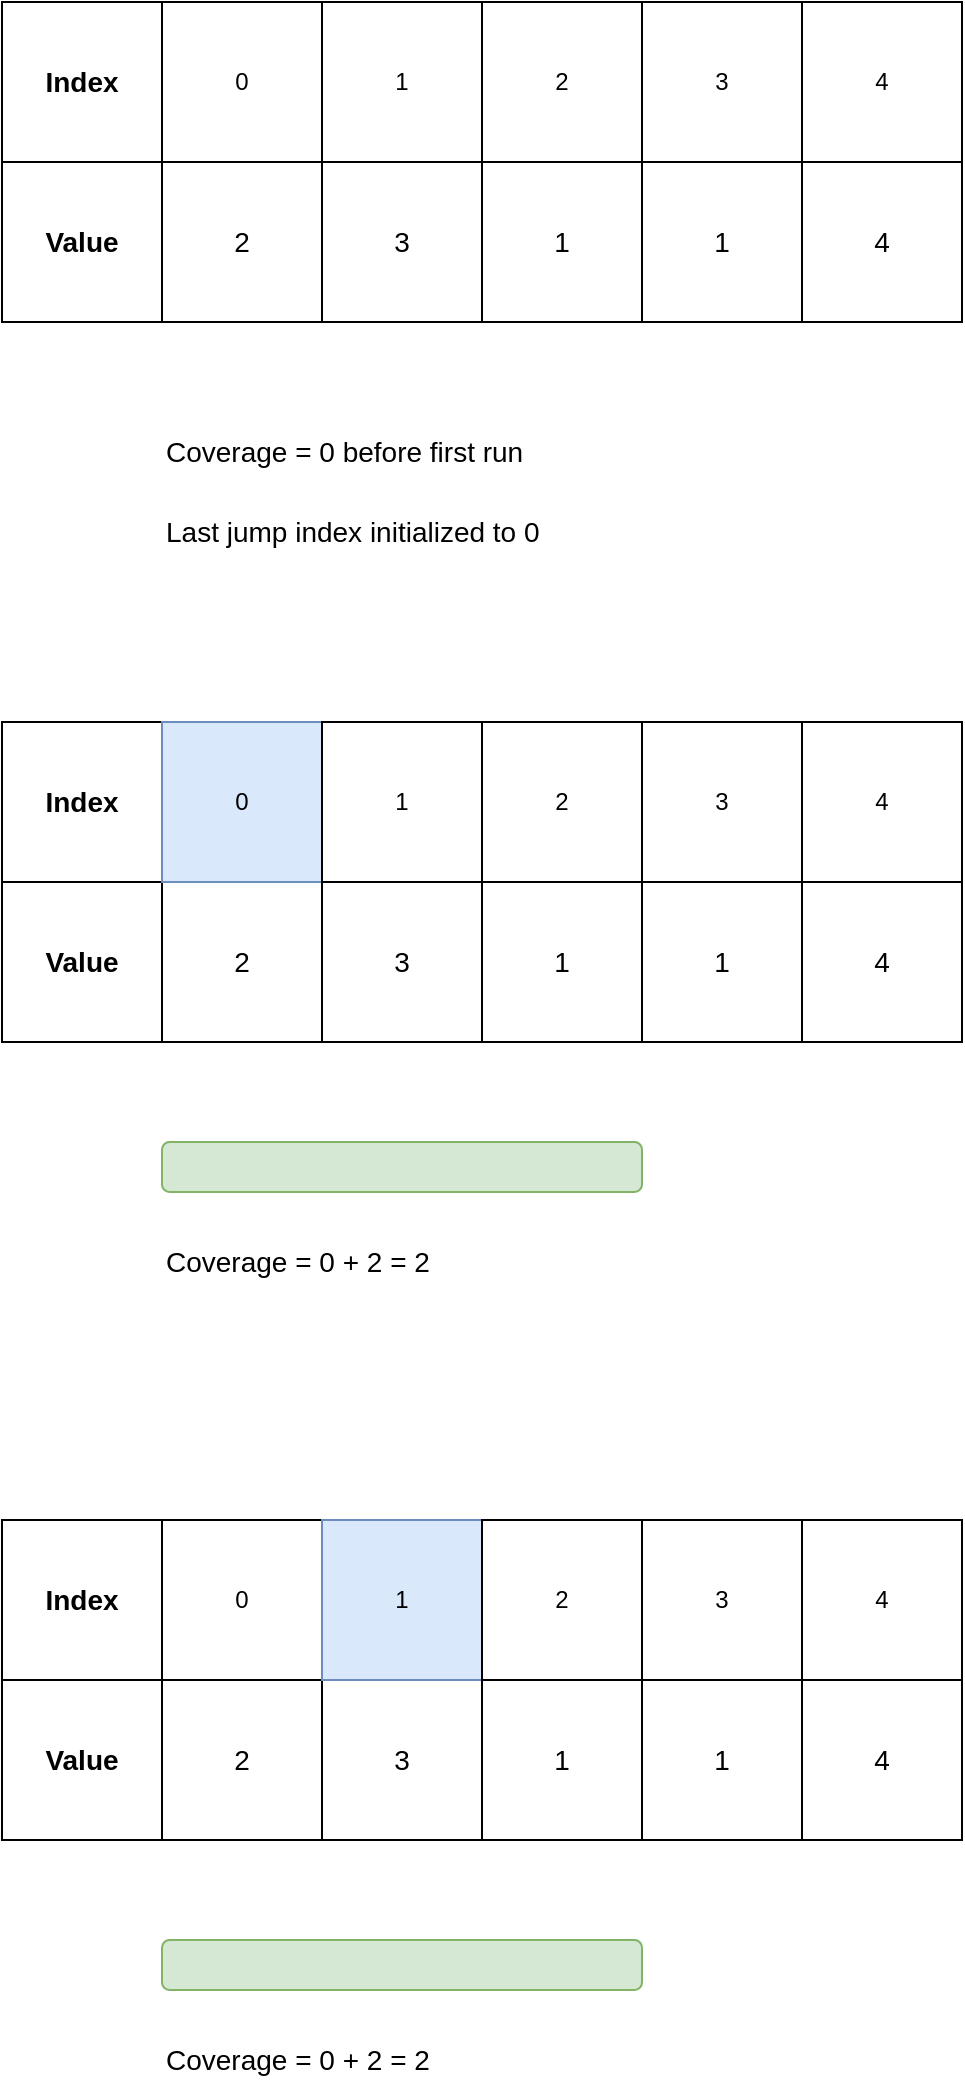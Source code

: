 <mxfile version="20.5.1" type="github">
  <diagram id="Isc1b1vTbgoGX_EQct6z" name="第 1 页">
    <mxGraphModel dx="1049" dy="679" grid="1" gridSize="10" guides="1" tooltips="1" connect="1" arrows="1" fold="1" page="1" pageScale="1" pageWidth="827" pageHeight="1169" math="0" shadow="0">
      <root>
        <mxCell id="0" />
        <mxCell id="1" parent="0" />
        <mxCell id="CLQeztrG1vP0hezbq90_-1" value="&lt;font style=&quot;font-size: 14px;&quot;&gt;&lt;b&gt;Value&lt;/b&gt;&lt;/font&gt;" style="rounded=0;whiteSpace=wrap;html=1;" vertex="1" parent="1">
          <mxGeometry x="160" y="160" width="80" height="80" as="geometry" />
        </mxCell>
        <mxCell id="CLQeztrG1vP0hezbq90_-2" value="&lt;font style=&quot;font-size: 14px;&quot;&gt;&lt;b&gt;Index&lt;/b&gt;&lt;/font&gt;" style="rounded=0;whiteSpace=wrap;html=1;" vertex="1" parent="1">
          <mxGeometry x="160" y="80" width="80" height="80" as="geometry" />
        </mxCell>
        <mxCell id="CLQeztrG1vP0hezbq90_-3" value="&lt;font style=&quot;font-size: 14px;&quot;&gt;2&lt;/font&gt;" style="rounded=0;whiteSpace=wrap;html=1;" vertex="1" parent="1">
          <mxGeometry x="240" y="160" width="80" height="80" as="geometry" />
        </mxCell>
        <mxCell id="CLQeztrG1vP0hezbq90_-4" value="0" style="rounded=0;whiteSpace=wrap;html=1;" vertex="1" parent="1">
          <mxGeometry x="240" y="80" width="80" height="80" as="geometry" />
        </mxCell>
        <mxCell id="CLQeztrG1vP0hezbq90_-5" value="&lt;font style=&quot;font-size: 14px;&quot;&gt;3&lt;/font&gt;" style="rounded=0;whiteSpace=wrap;html=1;" vertex="1" parent="1">
          <mxGeometry x="320" y="160" width="80" height="80" as="geometry" />
        </mxCell>
        <mxCell id="CLQeztrG1vP0hezbq90_-6" value="1" style="rounded=0;whiteSpace=wrap;html=1;" vertex="1" parent="1">
          <mxGeometry x="320" y="80" width="80" height="80" as="geometry" />
        </mxCell>
        <mxCell id="CLQeztrG1vP0hezbq90_-7" value="&lt;font style=&quot;font-size: 14px;&quot;&gt;1&lt;/font&gt;" style="rounded=0;whiteSpace=wrap;html=1;" vertex="1" parent="1">
          <mxGeometry x="400" y="160" width="80" height="80" as="geometry" />
        </mxCell>
        <mxCell id="CLQeztrG1vP0hezbq90_-8" value="2" style="rounded=0;whiteSpace=wrap;html=1;" vertex="1" parent="1">
          <mxGeometry x="400" y="80" width="80" height="80" as="geometry" />
        </mxCell>
        <mxCell id="CLQeztrG1vP0hezbq90_-9" value="&lt;font style=&quot;font-size: 14px;&quot;&gt;1&lt;/font&gt;" style="rounded=0;whiteSpace=wrap;html=1;" vertex="1" parent="1">
          <mxGeometry x="480" y="160" width="80" height="80" as="geometry" />
        </mxCell>
        <mxCell id="CLQeztrG1vP0hezbq90_-10" value="3" style="rounded=0;whiteSpace=wrap;html=1;" vertex="1" parent="1">
          <mxGeometry x="480" y="80" width="80" height="80" as="geometry" />
        </mxCell>
        <mxCell id="CLQeztrG1vP0hezbq90_-11" value="&lt;font style=&quot;font-size: 14px;&quot;&gt;4&lt;/font&gt;" style="rounded=0;whiteSpace=wrap;html=1;" vertex="1" parent="1">
          <mxGeometry x="560" y="160" width="80" height="80" as="geometry" />
        </mxCell>
        <mxCell id="CLQeztrG1vP0hezbq90_-12" value="4" style="rounded=0;whiteSpace=wrap;html=1;" vertex="1" parent="1">
          <mxGeometry x="560" y="80" width="80" height="80" as="geometry" />
        </mxCell>
        <mxCell id="CLQeztrG1vP0hezbq90_-13" value="&lt;font style=&quot;font-size: 14px;&quot;&gt;&lt;b&gt;Value&lt;/b&gt;&lt;/font&gt;" style="rounded=0;whiteSpace=wrap;html=1;" vertex="1" parent="1">
          <mxGeometry x="160" y="520" width="80" height="80" as="geometry" />
        </mxCell>
        <mxCell id="CLQeztrG1vP0hezbq90_-14" value="&lt;font style=&quot;font-size: 14px;&quot;&gt;&lt;b&gt;Index&lt;/b&gt;&lt;/font&gt;" style="rounded=0;whiteSpace=wrap;html=1;" vertex="1" parent="1">
          <mxGeometry x="160" y="440" width="80" height="80" as="geometry" />
        </mxCell>
        <mxCell id="CLQeztrG1vP0hezbq90_-15" value="&lt;font style=&quot;font-size: 14px;&quot;&gt;2&lt;/font&gt;" style="rounded=0;whiteSpace=wrap;html=1;" vertex="1" parent="1">
          <mxGeometry x="240" y="520" width="80" height="80" as="geometry" />
        </mxCell>
        <mxCell id="CLQeztrG1vP0hezbq90_-16" value="0" style="rounded=0;whiteSpace=wrap;html=1;fillColor=#dae8fc;strokeColor=#6c8ebf;" vertex="1" parent="1">
          <mxGeometry x="240" y="440" width="80" height="80" as="geometry" />
        </mxCell>
        <mxCell id="CLQeztrG1vP0hezbq90_-17" value="&lt;font style=&quot;font-size: 14px;&quot;&gt;3&lt;/font&gt;" style="rounded=0;whiteSpace=wrap;html=1;" vertex="1" parent="1">
          <mxGeometry x="320" y="520" width="80" height="80" as="geometry" />
        </mxCell>
        <mxCell id="CLQeztrG1vP0hezbq90_-18" value="1" style="rounded=0;whiteSpace=wrap;html=1;" vertex="1" parent="1">
          <mxGeometry x="320" y="440" width="80" height="80" as="geometry" />
        </mxCell>
        <mxCell id="CLQeztrG1vP0hezbq90_-19" value="&lt;font style=&quot;font-size: 14px;&quot;&gt;1&lt;/font&gt;" style="rounded=0;whiteSpace=wrap;html=1;" vertex="1" parent="1">
          <mxGeometry x="400" y="520" width="80" height="80" as="geometry" />
        </mxCell>
        <mxCell id="CLQeztrG1vP0hezbq90_-20" value="2" style="rounded=0;whiteSpace=wrap;html=1;" vertex="1" parent="1">
          <mxGeometry x="400" y="440" width="80" height="80" as="geometry" />
        </mxCell>
        <mxCell id="CLQeztrG1vP0hezbq90_-21" value="&lt;font style=&quot;font-size: 14px;&quot;&gt;1&lt;/font&gt;" style="rounded=0;whiteSpace=wrap;html=1;" vertex="1" parent="1">
          <mxGeometry x="480" y="520" width="80" height="80" as="geometry" />
        </mxCell>
        <mxCell id="CLQeztrG1vP0hezbq90_-22" value="3" style="rounded=0;whiteSpace=wrap;html=1;" vertex="1" parent="1">
          <mxGeometry x="480" y="440" width="80" height="80" as="geometry" />
        </mxCell>
        <mxCell id="CLQeztrG1vP0hezbq90_-23" value="&lt;font style=&quot;font-size: 14px;&quot;&gt;4&lt;/font&gt;" style="rounded=0;whiteSpace=wrap;html=1;" vertex="1" parent="1">
          <mxGeometry x="560" y="520" width="80" height="80" as="geometry" />
        </mxCell>
        <mxCell id="CLQeztrG1vP0hezbq90_-24" value="4" style="rounded=0;whiteSpace=wrap;html=1;" vertex="1" parent="1">
          <mxGeometry x="560" y="440" width="80" height="80" as="geometry" />
        </mxCell>
        <mxCell id="CLQeztrG1vP0hezbq90_-25" value="Coverage = 0 before first run" style="text;html=1;strokeColor=none;fillColor=none;align=left;verticalAlign=middle;whiteSpace=wrap;rounded=0;fontSize=14;" vertex="1" parent="1">
          <mxGeometry x="240" y="290" width="240" height="30" as="geometry" />
        </mxCell>
        <mxCell id="CLQeztrG1vP0hezbq90_-28" value="Coverage = 0 + 2 = 2" style="text;html=1;strokeColor=none;fillColor=none;align=left;verticalAlign=middle;whiteSpace=wrap;rounded=0;fontSize=14;" vertex="1" parent="1">
          <mxGeometry x="240" y="695" width="240" height="30" as="geometry" />
        </mxCell>
        <mxCell id="CLQeztrG1vP0hezbq90_-29" value="" style="rounded=1;whiteSpace=wrap;html=1;fontSize=14;fillColor=#d5e8d4;strokeColor=#82b366;" vertex="1" parent="1">
          <mxGeometry x="240" y="650" width="240" height="25" as="geometry" />
        </mxCell>
        <mxCell id="CLQeztrG1vP0hezbq90_-30" value="&lt;font style=&quot;font-size: 14px;&quot;&gt;&lt;b&gt;Value&lt;/b&gt;&lt;/font&gt;" style="rounded=0;whiteSpace=wrap;html=1;" vertex="1" parent="1">
          <mxGeometry x="160" y="919" width="80" height="80" as="geometry" />
        </mxCell>
        <mxCell id="CLQeztrG1vP0hezbq90_-31" value="&lt;font style=&quot;font-size: 14px;&quot;&gt;&lt;b&gt;Index&lt;/b&gt;&lt;/font&gt;" style="rounded=0;whiteSpace=wrap;html=1;" vertex="1" parent="1">
          <mxGeometry x="160" y="839" width="80" height="80" as="geometry" />
        </mxCell>
        <mxCell id="CLQeztrG1vP0hezbq90_-32" value="&lt;font style=&quot;font-size: 14px;&quot;&gt;2&lt;/font&gt;" style="rounded=0;whiteSpace=wrap;html=1;" vertex="1" parent="1">
          <mxGeometry x="240" y="919" width="80" height="80" as="geometry" />
        </mxCell>
        <mxCell id="CLQeztrG1vP0hezbq90_-33" value="0" style="rounded=0;whiteSpace=wrap;html=1;" vertex="1" parent="1">
          <mxGeometry x="240" y="839" width="80" height="80" as="geometry" />
        </mxCell>
        <mxCell id="CLQeztrG1vP0hezbq90_-34" value="&lt;font style=&quot;font-size: 14px;&quot;&gt;3&lt;/font&gt;" style="rounded=0;whiteSpace=wrap;html=1;" vertex="1" parent="1">
          <mxGeometry x="320" y="919" width="80" height="80" as="geometry" />
        </mxCell>
        <mxCell id="CLQeztrG1vP0hezbq90_-35" value="1" style="rounded=0;whiteSpace=wrap;html=1;fillColor=#dae8fc;strokeColor=#6c8ebf;" vertex="1" parent="1">
          <mxGeometry x="320" y="839" width="80" height="80" as="geometry" />
        </mxCell>
        <mxCell id="CLQeztrG1vP0hezbq90_-36" value="&lt;font style=&quot;font-size: 14px;&quot;&gt;1&lt;/font&gt;" style="rounded=0;whiteSpace=wrap;html=1;" vertex="1" parent="1">
          <mxGeometry x="400" y="919" width="80" height="80" as="geometry" />
        </mxCell>
        <mxCell id="CLQeztrG1vP0hezbq90_-37" value="2" style="rounded=0;whiteSpace=wrap;html=1;" vertex="1" parent="1">
          <mxGeometry x="400" y="839" width="80" height="80" as="geometry" />
        </mxCell>
        <mxCell id="CLQeztrG1vP0hezbq90_-38" value="&lt;font style=&quot;font-size: 14px;&quot;&gt;1&lt;/font&gt;" style="rounded=0;whiteSpace=wrap;html=1;" vertex="1" parent="1">
          <mxGeometry x="480" y="919" width="80" height="80" as="geometry" />
        </mxCell>
        <mxCell id="CLQeztrG1vP0hezbq90_-39" value="3" style="rounded=0;whiteSpace=wrap;html=1;" vertex="1" parent="1">
          <mxGeometry x="480" y="839" width="80" height="80" as="geometry" />
        </mxCell>
        <mxCell id="CLQeztrG1vP0hezbq90_-40" value="&lt;font style=&quot;font-size: 14px;&quot;&gt;4&lt;/font&gt;" style="rounded=0;whiteSpace=wrap;html=1;" vertex="1" parent="1">
          <mxGeometry x="560" y="919" width="80" height="80" as="geometry" />
        </mxCell>
        <mxCell id="CLQeztrG1vP0hezbq90_-41" value="4" style="rounded=0;whiteSpace=wrap;html=1;" vertex="1" parent="1">
          <mxGeometry x="560" y="839" width="80" height="80" as="geometry" />
        </mxCell>
        <mxCell id="CLQeztrG1vP0hezbq90_-42" value="Coverage = 0 + 2 = 2" style="text;html=1;strokeColor=none;fillColor=none;align=left;verticalAlign=middle;whiteSpace=wrap;rounded=0;fontSize=14;" vertex="1" parent="1">
          <mxGeometry x="240" y="1094" width="240" height="30" as="geometry" />
        </mxCell>
        <mxCell id="CLQeztrG1vP0hezbq90_-43" value="" style="rounded=1;whiteSpace=wrap;html=1;fontSize=14;fillColor=#d5e8d4;strokeColor=#82b366;" vertex="1" parent="1">
          <mxGeometry x="240" y="1049" width="240" height="25" as="geometry" />
        </mxCell>
        <mxCell id="CLQeztrG1vP0hezbq90_-44" value="Last jump index initialized to 0" style="text;html=1;strokeColor=none;fillColor=none;align=left;verticalAlign=middle;whiteSpace=wrap;rounded=0;fontSize=14;" vertex="1" parent="1">
          <mxGeometry x="240" y="330" width="240" height="30" as="geometry" />
        </mxCell>
      </root>
    </mxGraphModel>
  </diagram>
</mxfile>
